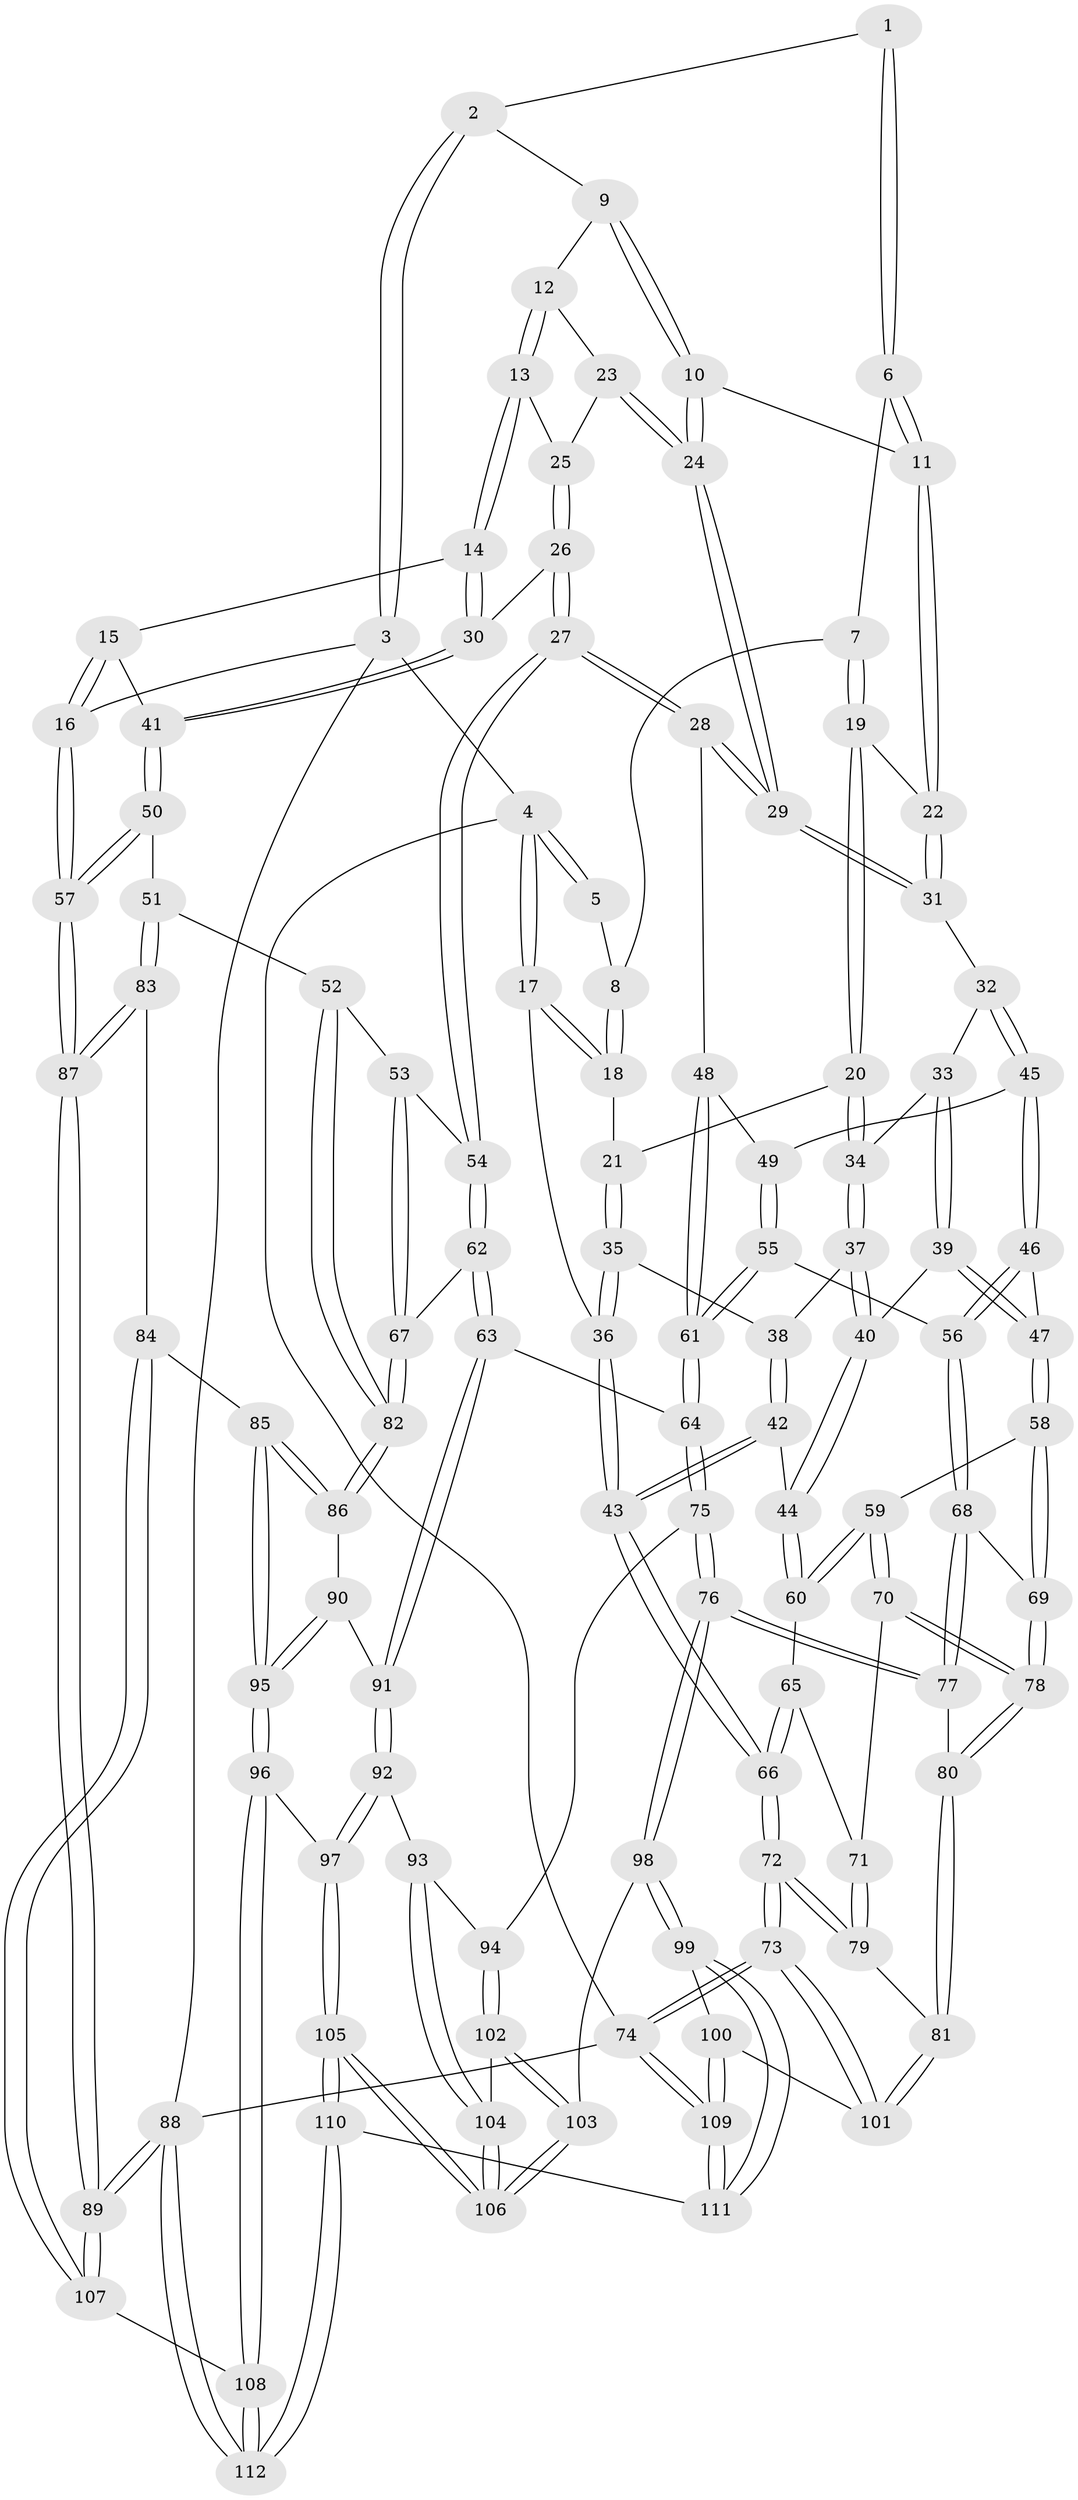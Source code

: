 // coarse degree distribution, {3: 0.7341772151898734, 4: 0.24050632911392406, 2: 0.02531645569620253}
// Generated by graph-tools (version 1.1) at 2025/38/03/04/25 23:38:28]
// undirected, 112 vertices, 277 edges
graph export_dot {
  node [color=gray90,style=filled];
  1 [pos="+0.6927670045324047+0"];
  2 [pos="+0.7028189368783102+0"];
  3 [pos="+1+0"];
  4 [pos="+0+0"];
  5 [pos="+0.32272183265512927+0"];
  6 [pos="+0.46166700340336886+0.1706881138421714"];
  7 [pos="+0.3256608142649641+0.12814043028493863"];
  8 [pos="+0.27782195025611134+0.08138277835758952"];
  9 [pos="+0.702931360181302+0"];
  10 [pos="+0.5412912561325252+0.2555622447738548"];
  11 [pos="+0.4876851571246086+0.21228925774115345"];
  12 [pos="+0.7273493824433959+0.17333781553665242"];
  13 [pos="+0.9376499485274461+0.23320007008304522"];
  14 [pos="+1+0.21043689088946865"];
  15 [pos="+1+0.17544705169444372"];
  16 [pos="+1+0.11823187823909141"];
  17 [pos="+0+0.015728096741458787"];
  18 [pos="+0.15654245495050145+0.1555489438795236"];
  19 [pos="+0.3348124253932951+0.29662509896671224"];
  20 [pos="+0.278950985115609+0.3402786002840363"];
  21 [pos="+0.1628576188428959+0.2859739170074797"];
  22 [pos="+0.3775746535354471+0.3108051719583456"];
  23 [pos="+0.7050932801080413+0.22276561901680259"];
  24 [pos="+0.6156757556184388+0.348169231169395"];
  25 [pos="+0.8491773522262805+0.30565017764622515"];
  26 [pos="+0.7875941110223512+0.4220480318798962"];
  27 [pos="+0.67840515432151+0.42186155251401575"];
  28 [pos="+0.6166311848110676+0.3716310377319785"];
  29 [pos="+0.6156846883799808+0.37017066052559283"];
  30 [pos="+0.84014196898443+0.44775778531990856"];
  31 [pos="+0.45559996821391047+0.40074784768897204"];
  32 [pos="+0.4039761752144806+0.44863495110705753"];
  33 [pos="+0.2820505034364996+0.36358955547226257"];
  34 [pos="+0.2807955877728652+0.35873580724971377"];
  35 [pos="+0.1192144604146356+0.3430500843310974"];
  36 [pos="+0+0.3756366109258245"];
  37 [pos="+0.15487306060677417+0.4285283332839085"];
  38 [pos="+0.14270891450352866+0.41652763190372505"];
  39 [pos="+0.24752981464424773+0.49130892760760836"];
  40 [pos="+0.19011993513478795+0.4777831416454353"];
  41 [pos="+0.8625341549798424+0.4679557188965272"];
  42 [pos="+0.033127971765426395+0.5014457643385558"];
  43 [pos="+0+0.5241746305088802"];
  44 [pos="+0.13314298494269763+0.534588675119339"];
  45 [pos="+0.39062468130473843+0.47980851259172325"];
  46 [pos="+0.34361466294601406+0.5127664604284546"];
  47 [pos="+0.28804588548187127+0.5335716327991932"];
  48 [pos="+0.5320125866924742+0.5252873263290397"];
  49 [pos="+0.4316010681458744+0.5218192348860629"];
  50 [pos="+0.9234201518903778+0.5287758343025841"];
  51 [pos="+0.8754733401626783+0.6181056254630323"];
  52 [pos="+0.874813839482568+0.6183153862081245"];
  53 [pos="+0.7881242814818419+0.58905886905992"];
  54 [pos="+0.6787636801736983+0.4279849455178148"];
  55 [pos="+0.46012431546860116+0.6051362170570602"];
  56 [pos="+0.41685006013926135+0.6143694145894999"];
  57 [pos="+1+0.48602122314310503"];
  58 [pos="+0.2803328923978365+0.5722922430821553"];
  59 [pos="+0.2148451471785076+0.6018541695472751"];
  60 [pos="+0.1376969664319251+0.5901574174968035"];
  61 [pos="+0.5192526875842459+0.6295797016823212"];
  62 [pos="+0.6564974776402638+0.6328576271105969"];
  63 [pos="+0.640085528326447+0.652618316247601"];
  64 [pos="+0.5286495027856779+0.643576919563928"];
  65 [pos="+0.12942451410939165+0.5999198143977955"];
  66 [pos="+0+0.6136737056454186"];
  67 [pos="+0.6652392723802062+0.6330467764515622"];
  68 [pos="+0.3439098010432119+0.6748253921027371"];
  69 [pos="+0.2900606810343441+0.5952270876993992"];
  70 [pos="+0.19227887932864757+0.6742743049736485"];
  71 [pos="+0.13147133146675444+0.6606938973802587"];
  72 [pos="+0+0.8153439084816203"];
  73 [pos="+0+0.8988775808630706"];
  74 [pos="+0+1"];
  75 [pos="+0.48477014864718193+0.7212833706156474"];
  76 [pos="+0.385832486015336+0.7645063113117861"];
  77 [pos="+0.34750287736164515+0.7190309252098539"];
  78 [pos="+0.21340171671764363+0.7082060717211321"];
  79 [pos="+0.10032886346135192+0.6971213628868814"];
  80 [pos="+0.2214111403215425+0.7385242049401828"];
  81 [pos="+0.20538679094699358+0.7591020226046182"];
  82 [pos="+0.8069795374012506+0.6752936915629408"];
  83 [pos="+0.8853604205555571+0.6351283622574431"];
  84 [pos="+0.9232614520693246+0.7835698608568251"];
  85 [pos="+0.8313082862414931+0.7757131823386012"];
  86 [pos="+0.8008413034386885+0.6951584054844955"];
  87 [pos="+1+0.7886127797264568"];
  88 [pos="+1+1"];
  89 [pos="+1+0.8098968488857335"];
  90 [pos="+0.7216641723971009+0.7533184326352217"];
  91 [pos="+0.6467459703164157+0.6802233153222021"];
  92 [pos="+0.5985617793259396+0.7942291325439694"];
  93 [pos="+0.5619669573457896+0.7949859226990271"];
  94 [pos="+0.5475696486515435+0.7898475863702811"];
  95 [pos="+0.7407530216761479+0.8391411268853137"];
  96 [pos="+0.7347251659557946+0.860285082624774"];
  97 [pos="+0.6769443541671181+0.8908683436290185"];
  98 [pos="+0.3801293374528904+0.8541861975575644"];
  99 [pos="+0.37363500646083375+0.8644335863929706"];
  100 [pos="+0.19050112121631368+0.8467566744262885"];
  101 [pos="+0.18136283006580645+0.8398202200995387"];
  102 [pos="+0.4842558493976096+0.847128719462402"];
  103 [pos="+0.39474746127570864+0.8553668536149052"];
  104 [pos="+0.540015398905322+0.8812886925543943"];
  105 [pos="+0.6145048008198059+0.9977057765414574"];
  106 [pos="+0.5737132025963996+0.947010306035285"];
  107 [pos="+0.9322351740286063+0.7918990352448132"];
  108 [pos="+0.85631180460442+0.9277009676602854"];
  109 [pos="+0.28654052424116166+1"];
  110 [pos="+0.5792026954978827+1"];
  111 [pos="+0.3682142297640114+1"];
  112 [pos="+1+1"];
  1 -- 2;
  1 -- 6;
  1 -- 6;
  2 -- 3;
  2 -- 3;
  2 -- 9;
  3 -- 4;
  3 -- 16;
  3 -- 88;
  4 -- 5;
  4 -- 5;
  4 -- 17;
  4 -- 17;
  4 -- 74;
  5 -- 8;
  6 -- 7;
  6 -- 11;
  6 -- 11;
  7 -- 8;
  7 -- 19;
  7 -- 19;
  8 -- 18;
  8 -- 18;
  9 -- 10;
  9 -- 10;
  9 -- 12;
  10 -- 11;
  10 -- 24;
  10 -- 24;
  11 -- 22;
  11 -- 22;
  12 -- 13;
  12 -- 13;
  12 -- 23;
  13 -- 14;
  13 -- 14;
  13 -- 25;
  14 -- 15;
  14 -- 30;
  14 -- 30;
  15 -- 16;
  15 -- 16;
  15 -- 41;
  16 -- 57;
  16 -- 57;
  17 -- 18;
  17 -- 18;
  17 -- 36;
  18 -- 21;
  19 -- 20;
  19 -- 20;
  19 -- 22;
  20 -- 21;
  20 -- 34;
  20 -- 34;
  21 -- 35;
  21 -- 35;
  22 -- 31;
  22 -- 31;
  23 -- 24;
  23 -- 24;
  23 -- 25;
  24 -- 29;
  24 -- 29;
  25 -- 26;
  25 -- 26;
  26 -- 27;
  26 -- 27;
  26 -- 30;
  27 -- 28;
  27 -- 28;
  27 -- 54;
  27 -- 54;
  28 -- 29;
  28 -- 29;
  28 -- 48;
  29 -- 31;
  29 -- 31;
  30 -- 41;
  30 -- 41;
  31 -- 32;
  32 -- 33;
  32 -- 45;
  32 -- 45;
  33 -- 34;
  33 -- 39;
  33 -- 39;
  34 -- 37;
  34 -- 37;
  35 -- 36;
  35 -- 36;
  35 -- 38;
  36 -- 43;
  36 -- 43;
  37 -- 38;
  37 -- 40;
  37 -- 40;
  38 -- 42;
  38 -- 42;
  39 -- 40;
  39 -- 47;
  39 -- 47;
  40 -- 44;
  40 -- 44;
  41 -- 50;
  41 -- 50;
  42 -- 43;
  42 -- 43;
  42 -- 44;
  43 -- 66;
  43 -- 66;
  44 -- 60;
  44 -- 60;
  45 -- 46;
  45 -- 46;
  45 -- 49;
  46 -- 47;
  46 -- 56;
  46 -- 56;
  47 -- 58;
  47 -- 58;
  48 -- 49;
  48 -- 61;
  48 -- 61;
  49 -- 55;
  49 -- 55;
  50 -- 51;
  50 -- 57;
  50 -- 57;
  51 -- 52;
  51 -- 83;
  51 -- 83;
  52 -- 53;
  52 -- 82;
  52 -- 82;
  53 -- 54;
  53 -- 67;
  53 -- 67;
  54 -- 62;
  54 -- 62;
  55 -- 56;
  55 -- 61;
  55 -- 61;
  56 -- 68;
  56 -- 68;
  57 -- 87;
  57 -- 87;
  58 -- 59;
  58 -- 69;
  58 -- 69;
  59 -- 60;
  59 -- 60;
  59 -- 70;
  59 -- 70;
  60 -- 65;
  61 -- 64;
  61 -- 64;
  62 -- 63;
  62 -- 63;
  62 -- 67;
  63 -- 64;
  63 -- 91;
  63 -- 91;
  64 -- 75;
  64 -- 75;
  65 -- 66;
  65 -- 66;
  65 -- 71;
  66 -- 72;
  66 -- 72;
  67 -- 82;
  67 -- 82;
  68 -- 69;
  68 -- 77;
  68 -- 77;
  69 -- 78;
  69 -- 78;
  70 -- 71;
  70 -- 78;
  70 -- 78;
  71 -- 79;
  71 -- 79;
  72 -- 73;
  72 -- 73;
  72 -- 79;
  72 -- 79;
  73 -- 74;
  73 -- 74;
  73 -- 101;
  73 -- 101;
  74 -- 109;
  74 -- 109;
  74 -- 88;
  75 -- 76;
  75 -- 76;
  75 -- 94;
  76 -- 77;
  76 -- 77;
  76 -- 98;
  76 -- 98;
  77 -- 80;
  78 -- 80;
  78 -- 80;
  79 -- 81;
  80 -- 81;
  80 -- 81;
  81 -- 101;
  81 -- 101;
  82 -- 86;
  82 -- 86;
  83 -- 84;
  83 -- 87;
  83 -- 87;
  84 -- 85;
  84 -- 107;
  84 -- 107;
  85 -- 86;
  85 -- 86;
  85 -- 95;
  85 -- 95;
  86 -- 90;
  87 -- 89;
  87 -- 89;
  88 -- 89;
  88 -- 89;
  88 -- 112;
  88 -- 112;
  89 -- 107;
  89 -- 107;
  90 -- 91;
  90 -- 95;
  90 -- 95;
  91 -- 92;
  91 -- 92;
  92 -- 93;
  92 -- 97;
  92 -- 97;
  93 -- 94;
  93 -- 104;
  93 -- 104;
  94 -- 102;
  94 -- 102;
  95 -- 96;
  95 -- 96;
  96 -- 97;
  96 -- 108;
  96 -- 108;
  97 -- 105;
  97 -- 105;
  98 -- 99;
  98 -- 99;
  98 -- 103;
  99 -- 100;
  99 -- 111;
  99 -- 111;
  100 -- 101;
  100 -- 109;
  100 -- 109;
  102 -- 103;
  102 -- 103;
  102 -- 104;
  103 -- 106;
  103 -- 106;
  104 -- 106;
  104 -- 106;
  105 -- 106;
  105 -- 106;
  105 -- 110;
  105 -- 110;
  107 -- 108;
  108 -- 112;
  108 -- 112;
  109 -- 111;
  109 -- 111;
  110 -- 111;
  110 -- 112;
  110 -- 112;
}
